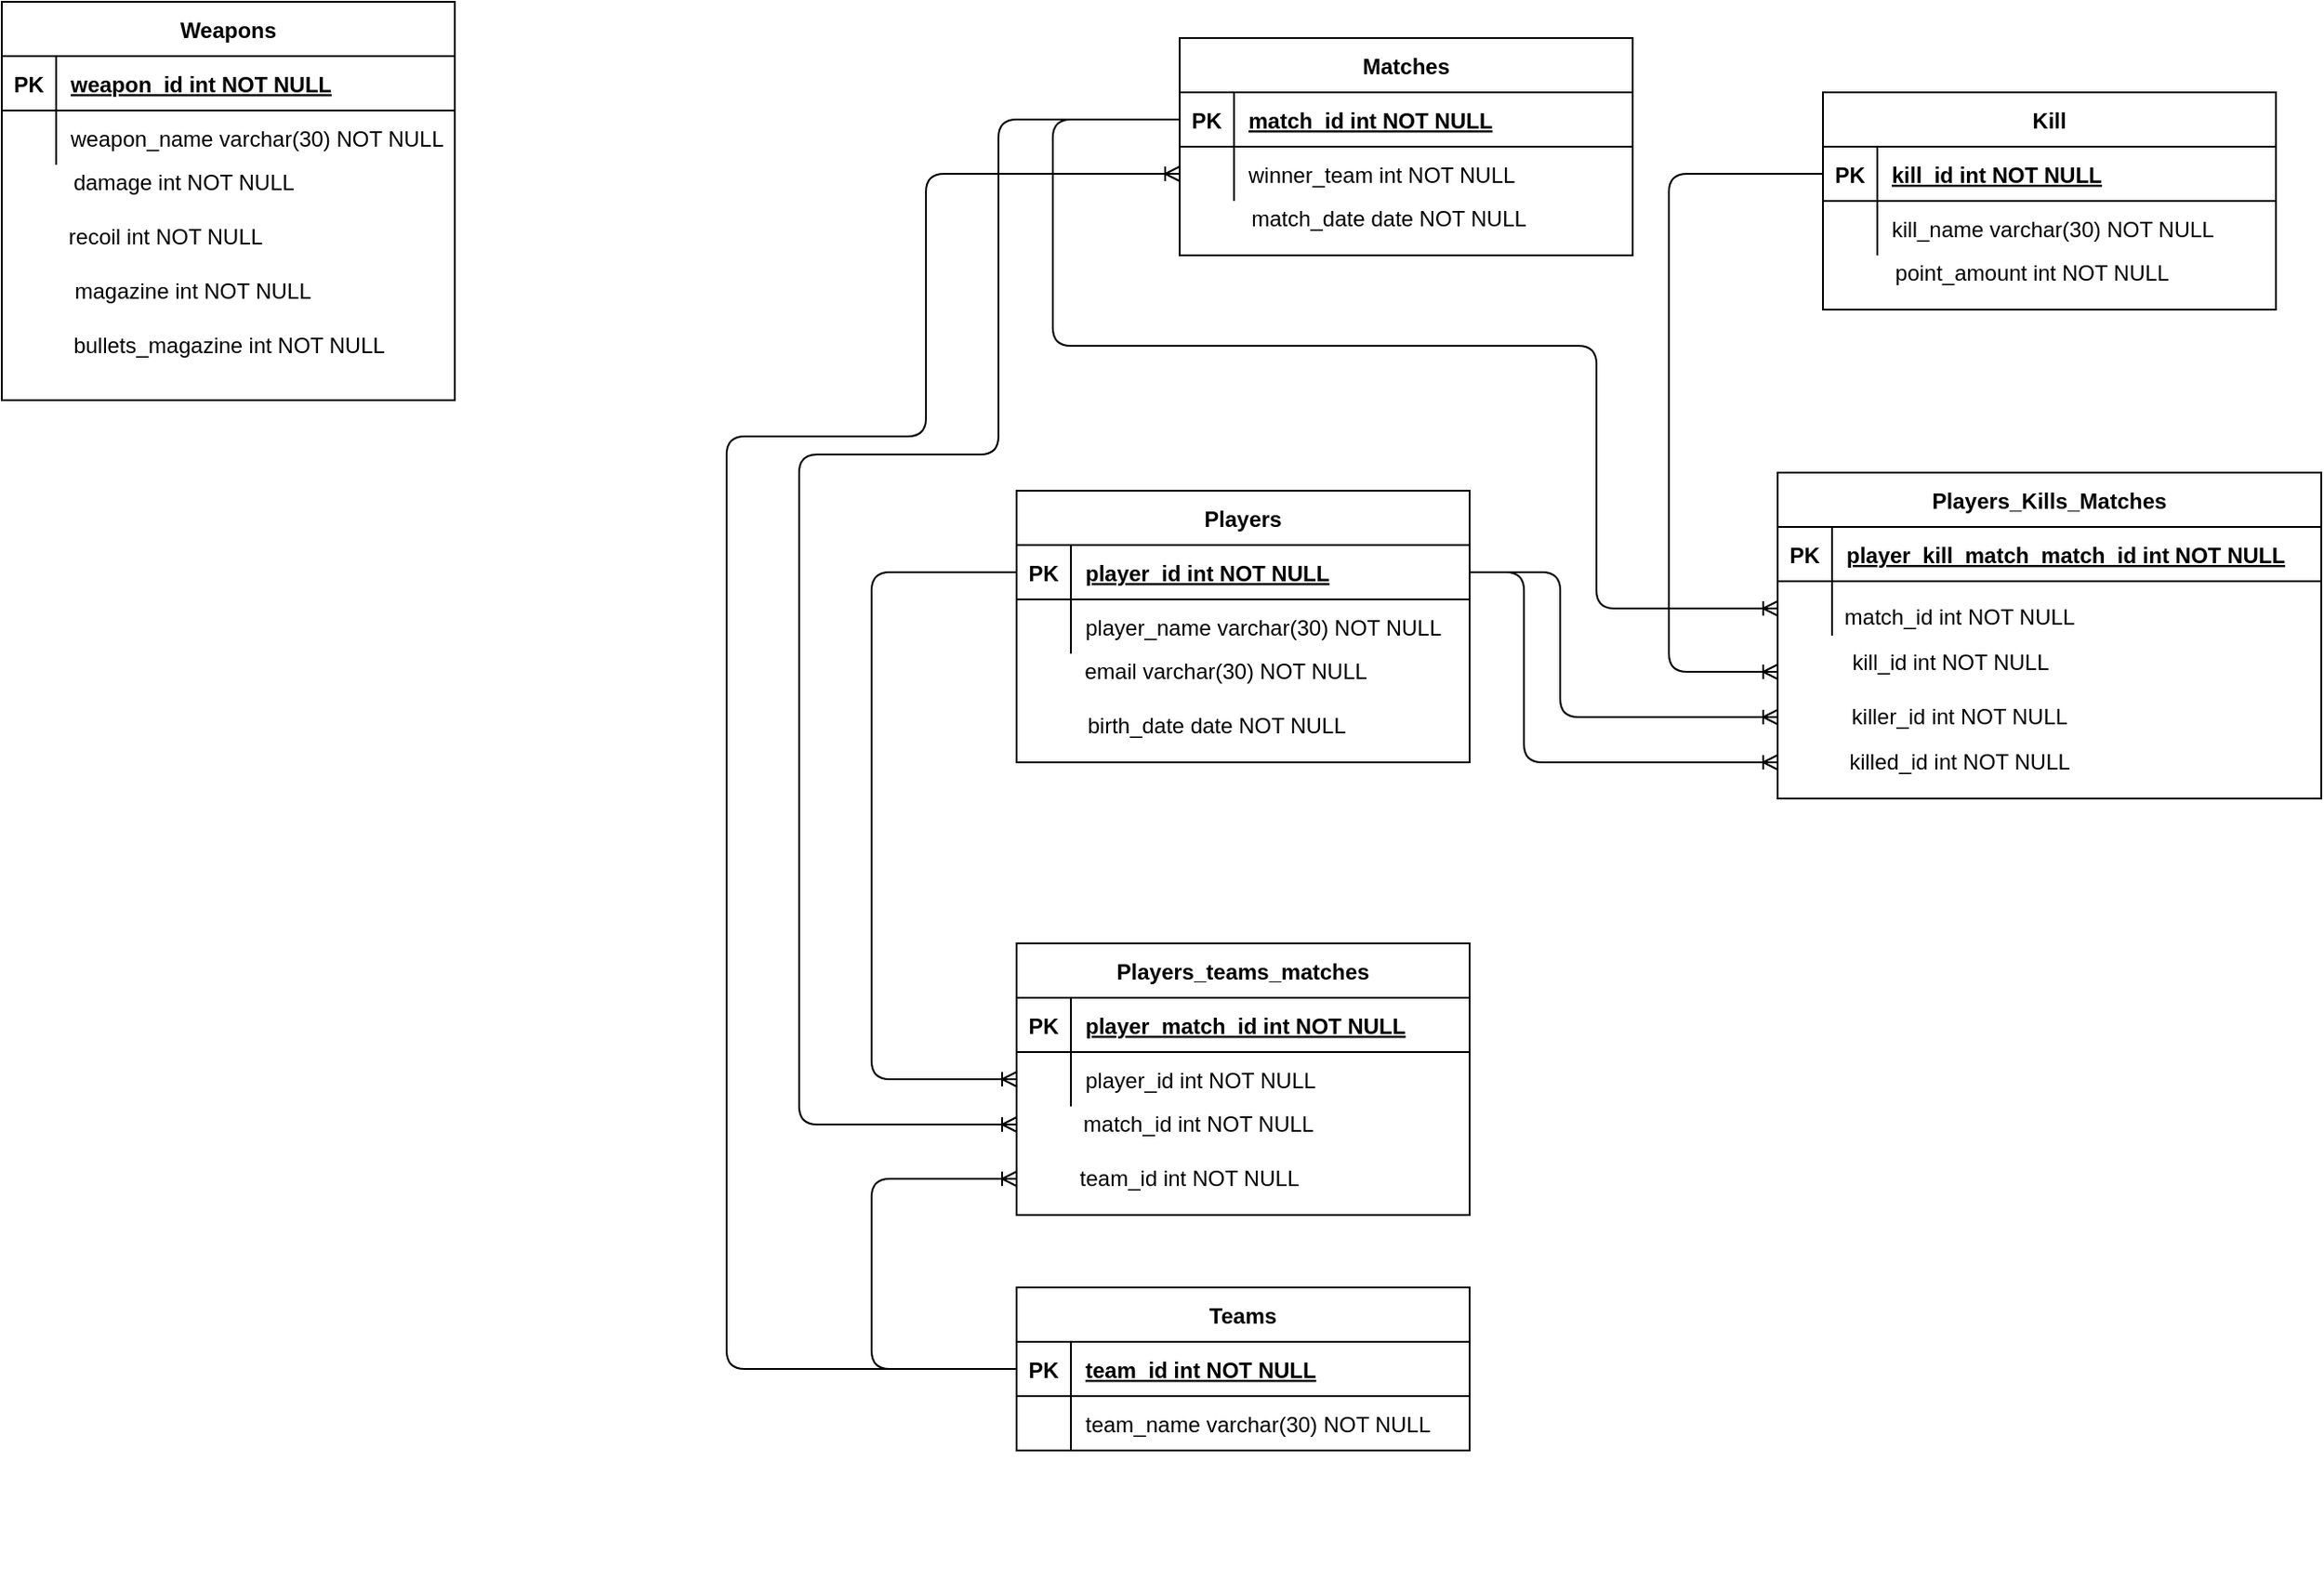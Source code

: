 <mxfile version="13.9.8" type="device"><diagram id="R2lEEEUBdFMjLlhIrx00" name="Page-1"><mxGraphModel dx="2035" dy="668" grid="1" gridSize="10" guides="1" tooltips="1" connect="1" arrows="1" fold="1" page="1" pageScale="1" pageWidth="850" pageHeight="1100" math="0" shadow="0" extFonts="Permanent Marker^https://fonts.googleapis.com/css?family=Permanent+Marker"><root><mxCell id="0"/><mxCell id="1" parent="0"/><mxCell id="jrSAqY2DVPwjbKI9A9kI-7" value="" style="group" parent="1" vertex="1" connectable="0"><mxGeometry x="-160" y="40" width="250" height="220" as="geometry"/></mxCell><mxCell id="C-vyLk0tnHw3VtMMgP7b-23" value="Weapons" style="shape=table;startSize=30;container=1;collapsible=1;childLayout=tableLayout;fixedRows=1;rowLines=0;fontStyle=1;align=center;resizeLast=1;" parent="jrSAqY2DVPwjbKI9A9kI-7" vertex="1"><mxGeometry width="250" height="220" as="geometry"/></mxCell><mxCell id="C-vyLk0tnHw3VtMMgP7b-24" value="" style="shape=partialRectangle;collapsible=0;dropTarget=0;pointerEvents=0;fillColor=none;points=[[0,0.5],[1,0.5]];portConstraint=eastwest;top=0;left=0;right=0;bottom=1;" parent="C-vyLk0tnHw3VtMMgP7b-23" vertex="1"><mxGeometry y="30" width="250" height="30" as="geometry"/></mxCell><mxCell id="C-vyLk0tnHw3VtMMgP7b-25" value="PK" style="shape=partialRectangle;overflow=hidden;connectable=0;fillColor=none;top=0;left=0;bottom=0;right=0;fontStyle=1;" parent="C-vyLk0tnHw3VtMMgP7b-24" vertex="1"><mxGeometry width="30" height="30" as="geometry"/></mxCell><mxCell id="C-vyLk0tnHw3VtMMgP7b-26" value="weapon_id int NOT NULL " style="shape=partialRectangle;overflow=hidden;connectable=0;fillColor=none;top=0;left=0;bottom=0;right=0;align=left;spacingLeft=6;fontStyle=5;" parent="C-vyLk0tnHw3VtMMgP7b-24" vertex="1"><mxGeometry x="30" width="220" height="30" as="geometry"/></mxCell><mxCell id="C-vyLk0tnHw3VtMMgP7b-27" value="" style="shape=partialRectangle;collapsible=0;dropTarget=0;pointerEvents=0;fillColor=none;points=[[0,0.5],[1,0.5]];portConstraint=eastwest;top=0;left=0;right=0;bottom=0;" parent="C-vyLk0tnHw3VtMMgP7b-23" vertex="1"><mxGeometry y="60" width="250" height="30" as="geometry"/></mxCell><mxCell id="C-vyLk0tnHw3VtMMgP7b-28" value="" style="shape=partialRectangle;overflow=hidden;connectable=0;fillColor=none;top=0;left=0;bottom=0;right=0;" parent="C-vyLk0tnHw3VtMMgP7b-27" vertex="1"><mxGeometry width="30" height="30" as="geometry"/></mxCell><mxCell id="C-vyLk0tnHw3VtMMgP7b-29" value="weapon_name varchar(30) NOT NULL" style="shape=partialRectangle;overflow=hidden;connectable=0;fillColor=none;top=0;left=0;bottom=0;right=0;align=left;spacingLeft=6;" parent="C-vyLk0tnHw3VtMMgP7b-27" vertex="1"><mxGeometry x="30" width="220" height="30" as="geometry"/></mxCell><mxCell id="jrSAqY2DVPwjbKI9A9kI-2" value="&lt;span style=&quot;text-align: left&quot;&gt;damage int NOT NULL&lt;/span&gt;" style="text;html=1;align=center;verticalAlign=middle;resizable=0;points=[];autosize=1;" parent="jrSAqY2DVPwjbKI9A9kI-7" vertex="1"><mxGeometry x="30" y="90" width="140" height="20" as="geometry"/></mxCell><mxCell id="jrSAqY2DVPwjbKI9A9kI-4" value="recoil int NOT NULL" style="text;html=1;align=center;verticalAlign=middle;resizable=0;points=[];autosize=1;" parent="jrSAqY2DVPwjbKI9A9kI-7" vertex="1"><mxGeometry x="30" y="120" width="120" height="20" as="geometry"/></mxCell><mxCell id="jrSAqY2DVPwjbKI9A9kI-5" value="magazine int NOT NULL" style="text;html=1;align=center;verticalAlign=middle;resizable=0;points=[];autosize=1;" parent="jrSAqY2DVPwjbKI9A9kI-7" vertex="1"><mxGeometry x="30" y="150" width="150" height="20" as="geometry"/></mxCell><mxCell id="jrSAqY2DVPwjbKI9A9kI-6" value="bullets_magazine int NOT NULL" style="text;html=1;align=center;verticalAlign=middle;resizable=0;points=[];autosize=1;" parent="jrSAqY2DVPwjbKI9A9kI-7" vertex="1"><mxGeometry x="30" y="180" width="190" height="20" as="geometry"/></mxCell><mxCell id="jrSAqY2DVPwjbKI9A9kI-38" value="" style="group" parent="1" vertex="1" connectable="0"><mxGeometry x="845" y="90" width="250" height="120" as="geometry"/></mxCell><mxCell id="jrSAqY2DVPwjbKI9A9kI-29" value="Kill" style="shape=table;startSize=30;container=1;collapsible=1;childLayout=tableLayout;fixedRows=1;rowLines=0;fontStyle=1;align=center;resizeLast=1;" parent="jrSAqY2DVPwjbKI9A9kI-38" vertex="1"><mxGeometry width="250" height="120" as="geometry"/></mxCell><mxCell id="jrSAqY2DVPwjbKI9A9kI-30" value="" style="shape=partialRectangle;collapsible=0;dropTarget=0;pointerEvents=0;fillColor=none;points=[[0,0.5],[1,0.5]];portConstraint=eastwest;top=0;left=0;right=0;bottom=1;" parent="jrSAqY2DVPwjbKI9A9kI-29" vertex="1"><mxGeometry y="30" width="250" height="30" as="geometry"/></mxCell><mxCell id="jrSAqY2DVPwjbKI9A9kI-31" value="PK" style="shape=partialRectangle;overflow=hidden;connectable=0;fillColor=none;top=0;left=0;bottom=0;right=0;fontStyle=1;" parent="jrSAqY2DVPwjbKI9A9kI-30" vertex="1"><mxGeometry width="30" height="30" as="geometry"/></mxCell><mxCell id="jrSAqY2DVPwjbKI9A9kI-32" value="kill_id int NOT NULL " style="shape=partialRectangle;overflow=hidden;connectable=0;fillColor=none;top=0;left=0;bottom=0;right=0;align=left;spacingLeft=6;fontStyle=5;" parent="jrSAqY2DVPwjbKI9A9kI-30" vertex="1"><mxGeometry x="30" width="220" height="30" as="geometry"/></mxCell><mxCell id="jrSAqY2DVPwjbKI9A9kI-33" value="" style="shape=partialRectangle;collapsible=0;dropTarget=0;pointerEvents=0;fillColor=none;points=[[0,0.5],[1,0.5]];portConstraint=eastwest;top=0;left=0;right=0;bottom=0;" parent="jrSAqY2DVPwjbKI9A9kI-29" vertex="1"><mxGeometry y="60" width="250" height="30" as="geometry"/></mxCell><mxCell id="jrSAqY2DVPwjbKI9A9kI-34" value="" style="shape=partialRectangle;overflow=hidden;connectable=0;fillColor=none;top=0;left=0;bottom=0;right=0;" parent="jrSAqY2DVPwjbKI9A9kI-33" vertex="1"><mxGeometry width="30" height="30" as="geometry"/></mxCell><mxCell id="jrSAqY2DVPwjbKI9A9kI-35" value="kill_name varchar(30) NOT NULL" style="shape=partialRectangle;overflow=hidden;connectable=0;fillColor=none;top=0;left=0;bottom=0;right=0;align=left;spacingLeft=6;" parent="jrSAqY2DVPwjbKI9A9kI-33" vertex="1"><mxGeometry x="30" width="220" height="30" as="geometry"/></mxCell><mxCell id="jrSAqY2DVPwjbKI9A9kI-37" value="point_amount int NOT NULL" style="text;html=1;align=center;verticalAlign=middle;resizable=0;points=[];autosize=1;" parent="jrSAqY2DVPwjbKI9A9kI-38" vertex="1"><mxGeometry x="30" y="90" width="170" height="20" as="geometry"/></mxCell><mxCell id="jrSAqY2DVPwjbKI9A9kI-39" value="" style="group" parent="1" vertex="1" connectable="0"><mxGeometry x="490" y="60" width="250" height="220" as="geometry"/></mxCell><mxCell id="uctgDosAvqr3tycWyHO3-14" value="match_date date NOT NULL" style="text;html=1;align=center;verticalAlign=middle;resizable=0;points=[];autosize=1;" vertex="1" parent="jrSAqY2DVPwjbKI9A9kI-39"><mxGeometry x="30" y="90" width="170" height="20" as="geometry"/></mxCell><mxCell id="jrSAqY2DVPwjbKI9A9kI-49" value="" style="group" parent="1" vertex="1" connectable="0"><mxGeometry x="360" y="550" width="300" height="360" as="geometry"/></mxCell><mxCell id="jrSAqY2DVPwjbKI9A9kI-81" value="" style="group" parent="jrSAqY2DVPwjbKI9A9kI-49" vertex="1" connectable="0"><mxGeometry x="40" y="10" width="250" height="150" as="geometry"/></mxCell><mxCell id="jrSAqY2DVPwjbKI9A9kI-50" value="Players_teams_matches" style="shape=table;startSize=30;container=1;collapsible=1;childLayout=tableLayout;fixedRows=1;rowLines=0;fontStyle=1;align=center;resizeLast=1;" parent="jrSAqY2DVPwjbKI9A9kI-81" vertex="1"><mxGeometry width="250" height="150" as="geometry"/></mxCell><mxCell id="jrSAqY2DVPwjbKI9A9kI-51" value="" style="shape=partialRectangle;collapsible=0;dropTarget=0;pointerEvents=0;fillColor=none;points=[[0,0.5],[1,0.5]];portConstraint=eastwest;top=0;left=0;right=0;bottom=1;" parent="jrSAqY2DVPwjbKI9A9kI-50" vertex="1"><mxGeometry y="30" width="250" height="30" as="geometry"/></mxCell><mxCell id="jrSAqY2DVPwjbKI9A9kI-52" value="PK" style="shape=partialRectangle;overflow=hidden;connectable=0;fillColor=none;top=0;left=0;bottom=0;right=0;fontStyle=1;" parent="jrSAqY2DVPwjbKI9A9kI-51" vertex="1"><mxGeometry width="30" height="30" as="geometry"/></mxCell><mxCell id="jrSAqY2DVPwjbKI9A9kI-53" value="player_match_id int NOT NULL " style="shape=partialRectangle;overflow=hidden;connectable=0;fillColor=none;top=0;left=0;bottom=0;right=0;align=left;spacingLeft=6;fontStyle=5;" parent="jrSAqY2DVPwjbKI9A9kI-51" vertex="1"><mxGeometry x="30" width="220" height="30" as="geometry"/></mxCell><mxCell id="jrSAqY2DVPwjbKI9A9kI-54" value="" style="shape=partialRectangle;collapsible=0;dropTarget=0;pointerEvents=0;fillColor=none;points=[[0,0.5],[1,0.5]];portConstraint=eastwest;top=0;left=0;right=0;bottom=0;" parent="jrSAqY2DVPwjbKI9A9kI-50" vertex="1"><mxGeometry y="60" width="250" height="30" as="geometry"/></mxCell><mxCell id="jrSAqY2DVPwjbKI9A9kI-55" value="" style="shape=partialRectangle;overflow=hidden;connectable=0;fillColor=none;top=0;left=0;bottom=0;right=0;" parent="jrSAqY2DVPwjbKI9A9kI-54" vertex="1"><mxGeometry width="30" height="30" as="geometry"/></mxCell><mxCell id="jrSAqY2DVPwjbKI9A9kI-56" value="player_id int NOT NULL" style="shape=partialRectangle;overflow=hidden;connectable=0;fillColor=none;top=0;left=0;bottom=0;right=0;align=left;spacingLeft=6;" parent="jrSAqY2DVPwjbKI9A9kI-54" vertex="1"><mxGeometry x="30" width="220" height="30" as="geometry"/></mxCell><mxCell id="jrSAqY2DVPwjbKI9A9kI-58" value="match_id int NOT NULL" style="text;html=1;align=center;verticalAlign=middle;resizable=0;points=[];autosize=1;" parent="jrSAqY2DVPwjbKI9A9kI-81" vertex="1"><mxGeometry x="30" y="90" width="140" height="20" as="geometry"/></mxCell><mxCell id="jrSAqY2DVPwjbKI9A9kI-59" value="team_id int NOT NULL" style="text;html=1;align=center;verticalAlign=middle;resizable=0;points=[];autosize=1;" parent="jrSAqY2DVPwjbKI9A9kI-81" vertex="1"><mxGeometry x="25" y="120" width="140" height="20" as="geometry"/></mxCell><mxCell id="jrSAqY2DVPwjbKI9A9kI-9" value="Teams" style="shape=table;startSize=30;container=1;collapsible=1;childLayout=tableLayout;fixedRows=1;rowLines=0;fontStyle=1;align=center;resizeLast=1;" parent="jrSAqY2DVPwjbKI9A9kI-49" vertex="1"><mxGeometry x="40" y="200" width="250" height="90" as="geometry"/></mxCell><mxCell id="jrSAqY2DVPwjbKI9A9kI-10" value="" style="shape=partialRectangle;collapsible=0;dropTarget=0;pointerEvents=0;fillColor=none;points=[[0,0.5],[1,0.5]];portConstraint=eastwest;top=0;left=0;right=0;bottom=1;" parent="jrSAqY2DVPwjbKI9A9kI-9" vertex="1"><mxGeometry y="30" width="250" height="30" as="geometry"/></mxCell><mxCell id="jrSAqY2DVPwjbKI9A9kI-11" value="PK" style="shape=partialRectangle;overflow=hidden;connectable=0;fillColor=none;top=0;left=0;bottom=0;right=0;fontStyle=1;" parent="jrSAqY2DVPwjbKI9A9kI-10" vertex="1"><mxGeometry width="30" height="30" as="geometry"/></mxCell><mxCell id="jrSAqY2DVPwjbKI9A9kI-12" value="team_id int NOT NULL " style="shape=partialRectangle;overflow=hidden;connectable=0;fillColor=none;top=0;left=0;bottom=0;right=0;align=left;spacingLeft=6;fontStyle=5;" parent="jrSAqY2DVPwjbKI9A9kI-10" vertex="1"><mxGeometry x="30" width="220" height="30" as="geometry"/></mxCell><mxCell id="jrSAqY2DVPwjbKI9A9kI-13" value="" style="shape=partialRectangle;collapsible=0;dropTarget=0;pointerEvents=0;fillColor=none;points=[[0,0.5],[1,0.5]];portConstraint=eastwest;top=0;left=0;right=0;bottom=0;" parent="jrSAqY2DVPwjbKI9A9kI-9" vertex="1"><mxGeometry y="60" width="250" height="30" as="geometry"/></mxCell><mxCell id="jrSAqY2DVPwjbKI9A9kI-14" value="" style="shape=partialRectangle;overflow=hidden;connectable=0;fillColor=none;top=0;left=0;bottom=0;right=0;" parent="jrSAqY2DVPwjbKI9A9kI-13" vertex="1"><mxGeometry width="30" height="30" as="geometry"/></mxCell><mxCell id="jrSAqY2DVPwjbKI9A9kI-15" value="team_name varchar(30) NOT NULL" style="shape=partialRectangle;overflow=hidden;connectable=0;fillColor=none;top=0;left=0;bottom=0;right=0;align=left;spacingLeft=6;" parent="jrSAqY2DVPwjbKI9A9kI-13" vertex="1"><mxGeometry x="30" width="220" height="30" as="geometry"/></mxCell><mxCell id="jrSAqY2DVPwjbKI9A9kI-61" value="" style="group" parent="1" vertex="1" connectable="0"><mxGeometry x="820" y="300" width="300" height="270" as="geometry"/></mxCell><mxCell id="jrSAqY2DVPwjbKI9A9kI-62" value="Players_Kills_Matches" style="shape=table;startSize=30;container=1;collapsible=1;childLayout=tableLayout;fixedRows=1;rowLines=0;fontStyle=1;align=center;resizeLast=1;" parent="jrSAqY2DVPwjbKI9A9kI-61" vertex="1"><mxGeometry width="300" height="180" as="geometry"/></mxCell><mxCell id="jrSAqY2DVPwjbKI9A9kI-63" value="" style="shape=partialRectangle;collapsible=0;dropTarget=0;pointerEvents=0;fillColor=none;points=[[0,0.5],[1,0.5]];portConstraint=eastwest;top=0;left=0;right=0;bottom=1;" parent="jrSAqY2DVPwjbKI9A9kI-62" vertex="1"><mxGeometry y="30" width="300" height="30" as="geometry"/></mxCell><mxCell id="jrSAqY2DVPwjbKI9A9kI-64" value="PK" style="shape=partialRectangle;overflow=hidden;connectable=0;fillColor=none;top=0;left=0;bottom=0;right=0;fontStyle=1;" parent="jrSAqY2DVPwjbKI9A9kI-63" vertex="1"><mxGeometry width="30" height="30" as="geometry"/></mxCell><mxCell id="jrSAqY2DVPwjbKI9A9kI-65" value="player_kill_match_match_id int NOT NULL " style="shape=partialRectangle;overflow=hidden;connectable=0;fillColor=none;top=0;left=0;bottom=0;right=0;align=left;spacingLeft=6;fontStyle=5;" parent="jrSAqY2DVPwjbKI9A9kI-63" vertex="1"><mxGeometry x="30" width="270" height="30" as="geometry"/></mxCell><mxCell id="jrSAqY2DVPwjbKI9A9kI-66" value="" style="shape=partialRectangle;collapsible=0;dropTarget=0;pointerEvents=0;fillColor=none;points=[[0,0.5],[1,0.5]];portConstraint=eastwest;top=0;left=0;right=0;bottom=0;" parent="jrSAqY2DVPwjbKI9A9kI-62" vertex="1"><mxGeometry y="60" width="300" height="30" as="geometry"/></mxCell><mxCell id="jrSAqY2DVPwjbKI9A9kI-67" value="" style="shape=partialRectangle;overflow=hidden;connectable=0;fillColor=none;top=0;left=0;bottom=0;right=0;" parent="jrSAqY2DVPwjbKI9A9kI-66" vertex="1"><mxGeometry width="30" height="30" as="geometry"/></mxCell><mxCell id="jrSAqY2DVPwjbKI9A9kI-68" value="" style="shape=partialRectangle;overflow=hidden;connectable=0;fillColor=none;top=0;left=0;bottom=0;right=0;align=left;spacingLeft=6;" parent="jrSAqY2DVPwjbKI9A9kI-66" vertex="1"><mxGeometry x="30" width="270" height="30" as="geometry"/></mxCell><mxCell id="jrSAqY2DVPwjbKI9A9kI-69" value="kill_id int NOT NULL" style="text;html=1;align=center;verticalAlign=middle;resizable=0;points=[];autosize=1;" parent="jrSAqY2DVPwjbKI9A9kI-61" vertex="1"><mxGeometry x="35" y="95" width="120" height="20" as="geometry"/></mxCell><mxCell id="jrSAqY2DVPwjbKI9A9kI-70" value="match_id int NOT NULL" style="text;html=1;align=center;verticalAlign=middle;resizable=0;points=[];autosize=1;" parent="jrSAqY2DVPwjbKI9A9kI-61" vertex="1"><mxGeometry x="30" y="70" width="140" height="20" as="geometry"/></mxCell><mxCell id="jrSAqY2DVPwjbKI9A9kI-74" value="killer_id int NOT NULL" style="text;html=1;align=center;verticalAlign=middle;resizable=0;points=[];autosize=1;" parent="jrSAqY2DVPwjbKI9A9kI-61" vertex="1"><mxGeometry x="35" y="125" width="130" height="20" as="geometry"/></mxCell><mxCell id="jrSAqY2DVPwjbKI9A9kI-75" value="killed_id int NOT NULL" style="text;html=1;align=center;verticalAlign=middle;resizable=0;points=[];autosize=1;" parent="jrSAqY2DVPwjbKI9A9kI-61" vertex="1"><mxGeometry x="30" y="150" width="140" height="20" as="geometry"/></mxCell><mxCell id="jrSAqY2DVPwjbKI9A9kI-76" value="" style="group" parent="1" vertex="1" connectable="0"><mxGeometry x="400" y="310" width="250" height="150" as="geometry"/></mxCell><mxCell id="jrSAqY2DVPwjbKI9A9kI-20" value="Players" style="shape=table;startSize=30;container=1;collapsible=1;childLayout=tableLayout;fixedRows=1;rowLines=0;fontStyle=1;align=center;resizeLast=1;" parent="jrSAqY2DVPwjbKI9A9kI-76" vertex="1"><mxGeometry width="250" height="150" as="geometry"/></mxCell><mxCell id="jrSAqY2DVPwjbKI9A9kI-21" value="" style="shape=partialRectangle;collapsible=0;dropTarget=0;pointerEvents=0;fillColor=none;points=[[0,0.5],[1,0.5]];portConstraint=eastwest;top=0;left=0;right=0;bottom=1;" parent="jrSAqY2DVPwjbKI9A9kI-20" vertex="1"><mxGeometry y="30" width="250" height="30" as="geometry"/></mxCell><mxCell id="jrSAqY2DVPwjbKI9A9kI-22" value="PK" style="shape=partialRectangle;overflow=hidden;connectable=0;fillColor=none;top=0;left=0;bottom=0;right=0;fontStyle=1;" parent="jrSAqY2DVPwjbKI9A9kI-21" vertex="1"><mxGeometry width="30" height="30" as="geometry"/></mxCell><mxCell id="jrSAqY2DVPwjbKI9A9kI-23" value="player_id int NOT NULL " style="shape=partialRectangle;overflow=hidden;connectable=0;fillColor=none;top=0;left=0;bottom=0;right=0;align=left;spacingLeft=6;fontStyle=5;" parent="jrSAqY2DVPwjbKI9A9kI-21" vertex="1"><mxGeometry x="30" width="220" height="30" as="geometry"/></mxCell><mxCell id="jrSAqY2DVPwjbKI9A9kI-24" value="" style="shape=partialRectangle;collapsible=0;dropTarget=0;pointerEvents=0;fillColor=none;points=[[0,0.5],[1,0.5]];portConstraint=eastwest;top=0;left=0;right=0;bottom=0;" parent="jrSAqY2DVPwjbKI9A9kI-20" vertex="1"><mxGeometry y="60" width="250" height="30" as="geometry"/></mxCell><mxCell id="jrSAqY2DVPwjbKI9A9kI-25" value="" style="shape=partialRectangle;overflow=hidden;connectable=0;fillColor=none;top=0;left=0;bottom=0;right=0;" parent="jrSAqY2DVPwjbKI9A9kI-24" vertex="1"><mxGeometry width="30" height="30" as="geometry"/></mxCell><mxCell id="jrSAqY2DVPwjbKI9A9kI-26" value="player_name varchar(30) NOT NULL" style="shape=partialRectangle;overflow=hidden;connectable=0;fillColor=none;top=0;left=0;bottom=0;right=0;align=left;spacingLeft=6;" parent="jrSAqY2DVPwjbKI9A9kI-24" vertex="1"><mxGeometry x="30" width="220" height="30" as="geometry"/></mxCell><mxCell id="jrSAqY2DVPwjbKI9A9kI-27" value="email varchar(30) NOT NULL" style="text;html=1;align=center;verticalAlign=middle;resizable=0;points=[];autosize=1;" parent="jrSAqY2DVPwjbKI9A9kI-76" vertex="1"><mxGeometry x="30" y="90" width="170" height="20" as="geometry"/></mxCell><mxCell id="jrSAqY2DVPwjbKI9A9kI-28" value="birth_date date NOT NULL" style="text;html=1;align=center;verticalAlign=middle;resizable=0;points=[];autosize=1;" parent="jrSAqY2DVPwjbKI9A9kI-76" vertex="1"><mxGeometry x="30" y="120" width="160" height="20" as="geometry"/></mxCell><mxCell id="jrSAqY2DVPwjbKI9A9kI-77" value="" style="edgeStyle=orthogonalEdgeStyle;fontSize=12;html=1;endArrow=ERoneToMany;entryX=0;entryY=0.75;entryDx=0;entryDy=0;exitX=1;exitY=0.5;exitDx=0;exitDy=0;" parent="1" source="jrSAqY2DVPwjbKI9A9kI-21" target="jrSAqY2DVPwjbKI9A9kI-62" edge="1"><mxGeometry width="100" height="100" relative="1" as="geometry"><mxPoint x="650" y="410" as="sourcePoint"/><mxPoint x="750" y="310" as="targetPoint"/><Array as="points"><mxPoint x="700" y="355"/><mxPoint x="700" y="435"/></Array></mxGeometry></mxCell><mxCell id="jrSAqY2DVPwjbKI9A9kI-78" value="" style="edgeStyle=orthogonalEdgeStyle;fontSize=12;html=1;endArrow=ERoneToMany;exitX=1;exitY=0.5;exitDx=0;exitDy=0;" parent="1" source="jrSAqY2DVPwjbKI9A9kI-21" edge="1"><mxGeometry width="100" height="100" relative="1" as="geometry"><mxPoint x="660" y="360" as="sourcePoint"/><mxPoint x="820" y="460" as="targetPoint"/><Array as="points"><mxPoint x="680" y="355"/><mxPoint x="680" y="460"/></Array></mxGeometry></mxCell><mxCell id="jrSAqY2DVPwjbKI9A9kI-79" value="" style="edgeStyle=orthogonalEdgeStyle;fontSize=12;html=1;endArrow=ERoneToMany;exitX=0;exitY=0.5;exitDx=0;exitDy=0;" parent="1" source="jrSAqY2DVPwjbKI9A9kI-30" edge="1"><mxGeometry width="100" height="100" relative="1" as="geometry"><mxPoint x="690" y="140" as="sourcePoint"/><mxPoint x="820" y="410" as="targetPoint"/><Array as="points"><mxPoint x="760" y="135"/><mxPoint x="760" y="410"/></Array></mxGeometry></mxCell><mxCell id="jrSAqY2DVPwjbKI9A9kI-80" value="" style="edgeStyle=orthogonalEdgeStyle;fontSize=12;html=1;endArrow=ERoneToMany;exitX=0;exitY=0.5;exitDx=0;exitDy=0;entryX=0;entryY=0.5;entryDx=0;entryDy=0;" parent="1" source="jrSAqY2DVPwjbKI9A9kI-41" target="jrSAqY2DVPwjbKI9A9kI-66" edge="1"><mxGeometry width="100" height="100" relative="1" as="geometry"><mxPoint x="460" y="130" as="sourcePoint"/><mxPoint x="700" y="350" as="targetPoint"/><Array as="points"><mxPoint x="420" y="105"/><mxPoint x="420" y="230"/><mxPoint x="720" y="230"/><mxPoint x="720" y="375"/></Array></mxGeometry></mxCell><mxCell id="jrSAqY2DVPwjbKI9A9kI-82" value="" style="edgeStyle=orthogonalEdgeStyle;fontSize=12;html=1;endArrow=ERoneToMany;exitX=0;exitY=0.5;exitDx=0;exitDy=0;entryX=0;entryY=0.5;entryDx=0;entryDy=0;" parent="1" source="jrSAqY2DVPwjbKI9A9kI-21" target="jrSAqY2DVPwjbKI9A9kI-54" edge="1"><mxGeometry width="100" height="100" relative="1" as="geometry"><mxPoint x="290" y="340" as="sourcePoint"/><mxPoint x="310" y="630" as="targetPoint"/><Array as="points"><mxPoint x="320" y="355"/><mxPoint x="320" y="635"/></Array></mxGeometry></mxCell><mxCell id="jrSAqY2DVPwjbKI9A9kI-84" value="" style="edgeStyle=orthogonalEdgeStyle;fontSize=12;html=1;endArrow=ERoneToMany;exitX=0;exitY=0.5;exitDx=0;exitDy=0;" parent="1" source="jrSAqY2DVPwjbKI9A9kI-10" edge="1"><mxGeometry width="100" height="100" relative="1" as="geometry"><mxPoint x="310" y="800" as="sourcePoint"/><mxPoint x="400" y="690" as="targetPoint"/><Array as="points"><mxPoint x="320" y="795"/><mxPoint x="320" y="690"/></Array></mxGeometry></mxCell><mxCell id="jrSAqY2DVPwjbKI9A9kI-85" value="" style="edgeStyle=orthogonalEdgeStyle;fontSize=12;html=1;endArrow=ERoneToMany;exitX=0;exitY=0.5;exitDx=0;exitDy=0;" parent="1" source="jrSAqY2DVPwjbKI9A9kI-41" edge="1"><mxGeometry width="100" height="100" relative="1" as="geometry"><mxPoint x="460" y="105" as="sourcePoint"/><mxPoint x="400" y="660" as="targetPoint"/><Array as="points"><mxPoint x="390" y="105"/><mxPoint x="390" y="290"/><mxPoint x="280" y="290"/><mxPoint x="280" y="660"/></Array></mxGeometry></mxCell><mxCell id="uctgDosAvqr3tycWyHO3-1" value="" style="edgeStyle=orthogonalEdgeStyle;fontSize=12;html=1;endArrow=ERoneToMany;exitX=0;exitY=0.5;exitDx=0;exitDy=0;entryX=0;entryY=0.5;entryDx=0;entryDy=0;" edge="1" parent="1" source="jrSAqY2DVPwjbKI9A9kI-10" target="jrSAqY2DVPwjbKI9A9kI-44"><mxGeometry width="100" height="100" relative="1" as="geometry"><mxPoint x="375" y="510" as="sourcePoint"/><mxPoint x="360" y="240" as="targetPoint"/><Array as="points"><mxPoint x="240" y="795"/><mxPoint x="240" y="280"/><mxPoint x="350" y="280"/><mxPoint x="350" y="135"/></Array></mxGeometry></mxCell><mxCell id="jrSAqY2DVPwjbKI9A9kI-40" value="Matches" style="shape=table;startSize=30;container=1;collapsible=1;childLayout=tableLayout;fixedRows=1;rowLines=0;fontStyle=1;align=center;resizeLast=1;" parent="1" vertex="1"><mxGeometry x="490" y="60" width="250" height="120" as="geometry"/></mxCell><mxCell id="jrSAqY2DVPwjbKI9A9kI-41" value="" style="shape=partialRectangle;collapsible=0;dropTarget=0;pointerEvents=0;fillColor=none;points=[[0,0.5],[1,0.5]];portConstraint=eastwest;top=0;left=0;right=0;bottom=1;" parent="jrSAqY2DVPwjbKI9A9kI-40" vertex="1"><mxGeometry y="30" width="250" height="30" as="geometry"/></mxCell><mxCell id="jrSAqY2DVPwjbKI9A9kI-42" value="PK" style="shape=partialRectangle;overflow=hidden;connectable=0;fillColor=none;top=0;left=0;bottom=0;right=0;fontStyle=1;" parent="jrSAqY2DVPwjbKI9A9kI-41" vertex="1"><mxGeometry width="30" height="30" as="geometry"/></mxCell><mxCell id="jrSAqY2DVPwjbKI9A9kI-43" value="match_id int NOT NULL " style="shape=partialRectangle;overflow=hidden;connectable=0;fillColor=none;top=0;left=0;bottom=0;right=0;align=left;spacingLeft=6;fontStyle=5;" parent="jrSAqY2DVPwjbKI9A9kI-41" vertex="1"><mxGeometry x="30" width="220" height="30" as="geometry"/></mxCell><mxCell id="jrSAqY2DVPwjbKI9A9kI-44" value="" style="shape=partialRectangle;collapsible=0;dropTarget=0;pointerEvents=0;fillColor=none;points=[[0,0.5],[1,0.5]];portConstraint=eastwest;top=0;left=0;right=0;bottom=0;" parent="jrSAqY2DVPwjbKI9A9kI-40" vertex="1"><mxGeometry y="60" width="250" height="30" as="geometry"/></mxCell><mxCell id="jrSAqY2DVPwjbKI9A9kI-45" value="" style="shape=partialRectangle;overflow=hidden;connectable=0;fillColor=none;top=0;left=0;bottom=0;right=0;" parent="jrSAqY2DVPwjbKI9A9kI-44" vertex="1"><mxGeometry width="30" height="30" as="geometry"/></mxCell><mxCell id="jrSAqY2DVPwjbKI9A9kI-46" value="winner_team int NOT NULL" style="shape=partialRectangle;overflow=hidden;connectable=0;fillColor=none;top=0;left=0;bottom=0;right=0;align=left;spacingLeft=6;" parent="jrSAqY2DVPwjbKI9A9kI-44" vertex="1"><mxGeometry x="30" width="220" height="30" as="geometry"/></mxCell></root></mxGraphModel></diagram></mxfile>